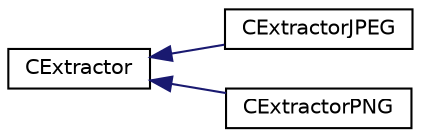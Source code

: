 digraph "Graphical Class Hierarchy"
{
 // LATEX_PDF_SIZE
  edge [fontname="Helvetica",fontsize="10",labelfontname="Helvetica",labelfontsize="10"];
  node [fontname="Helvetica",fontsize="10",shape=record];
  rankdir="LR";
  Node0 [label="CExtractor",height=0.2,width=0.4,color="black", fillcolor="white", style="filled",URL="$classCExtractor.html",tooltip=" "];
  Node0 -> Node1 [dir="back",color="midnightblue",fontsize="10",style="solid",fontname="Helvetica"];
  Node1 [label="CExtractorJPEG",height=0.2,width=0.4,color="black", fillcolor="white", style="filled",URL="$classCExtractorJPEG.html",tooltip=" "];
  Node0 -> Node2 [dir="back",color="midnightblue",fontsize="10",style="solid",fontname="Helvetica"];
  Node2 [label="CExtractorPNG",height=0.2,width=0.4,color="black", fillcolor="white", style="filled",URL="$classCExtractorPNG.html",tooltip=" "];
}
